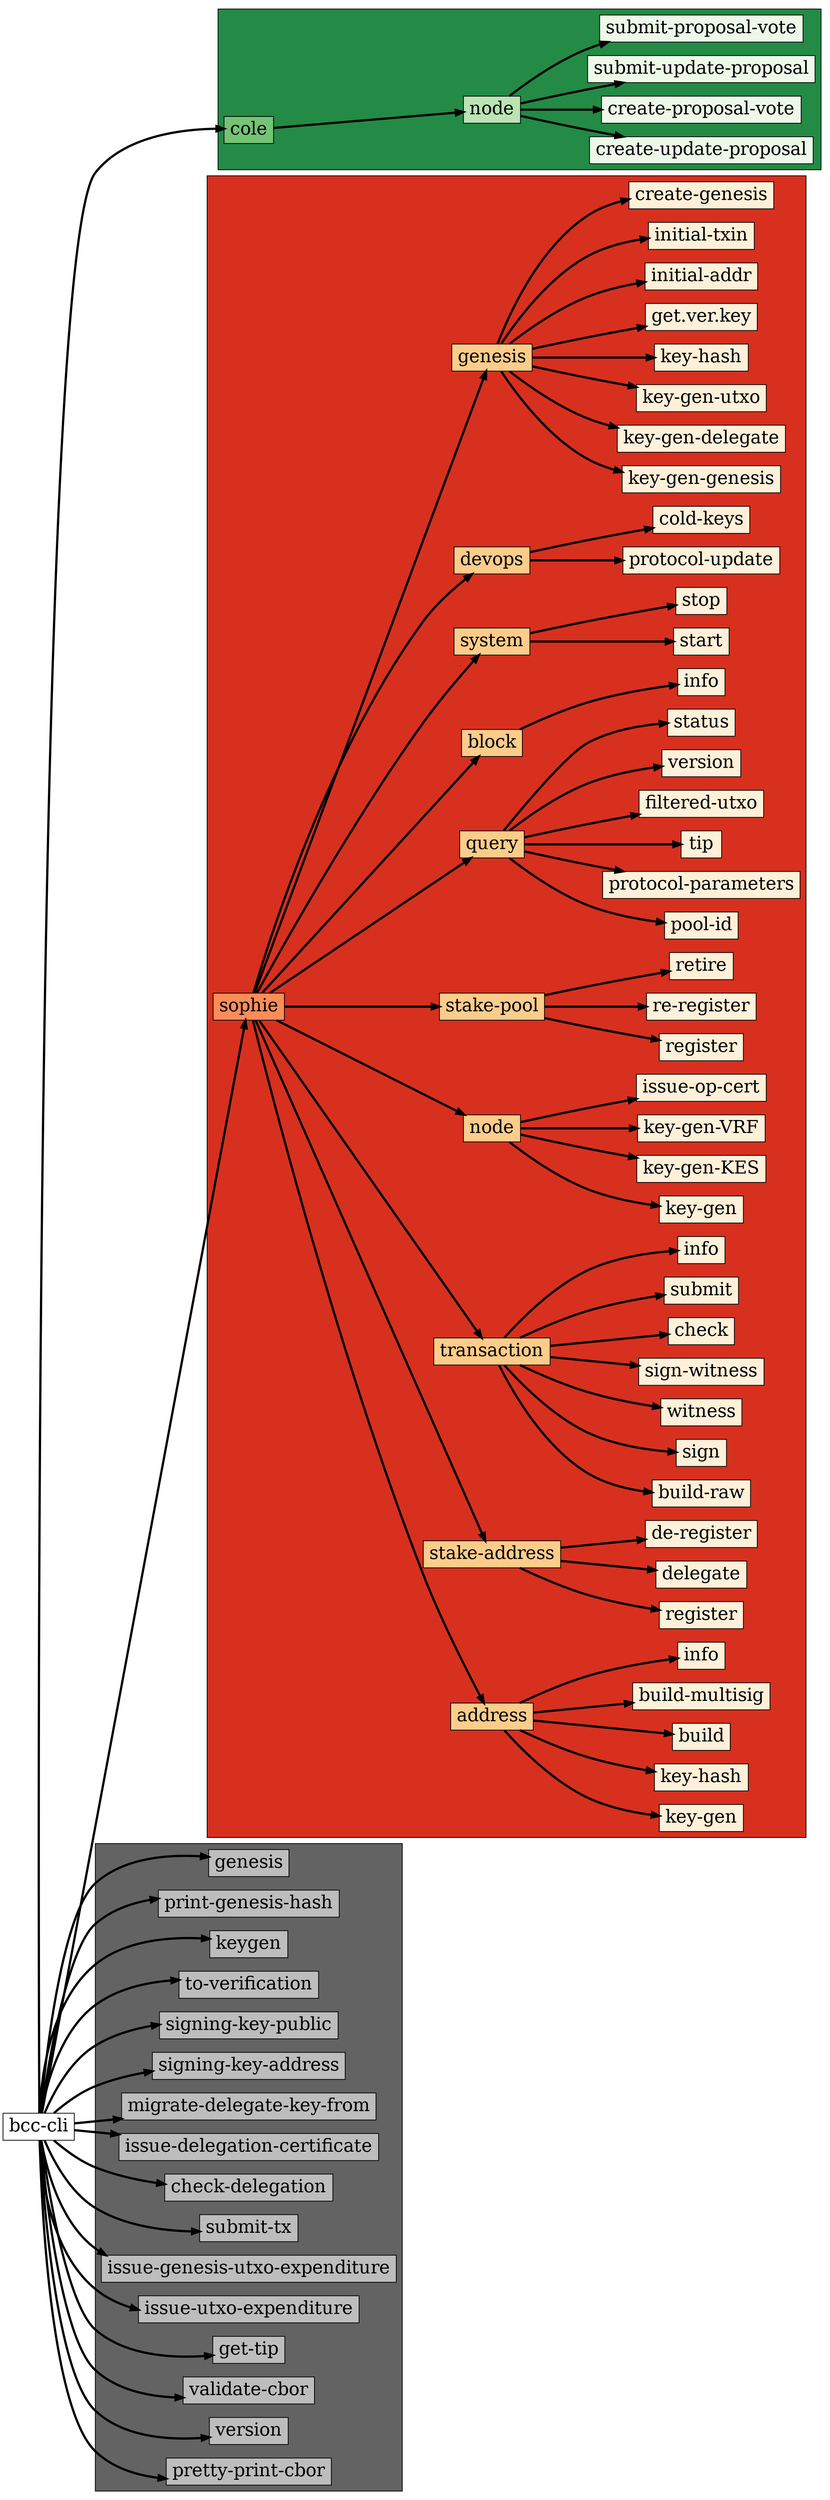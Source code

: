 digraph G {

    rankdir = LR;

    node [shape = rectangle, style = filled, color = black, fillcolor = white, fontsize = 24];
    edge [penwidth = 3];

    cli     [label = "bcc-cli"];

    subgraph cluster_cole {

        style = filled;
        fillcolor = "/greens4/4";
        node [fillcolor = "/greens4/1"];

        cole   [label = "cole", fillcolor = "/greens4/3"];

        bnode   [label = "node", fillcolor = "/greens4/2"];

        bncup   [label = "create-update-proposal"]
        bncpv   [label = "create-proposal-vote"]
        bnsup   [label = "submit-update-proposal"]
        bnspv   [label = "submit-proposal-vote"]
    }

    subgraph cluster_sophie {

        style = filled;
        fillcolor = "/orrd4/4";
        node [fillcolor = "/orrd4/1"];

        sophie [label = "sophie", fillcolor = "/orrd4/3"];

        shaddr  [label = "address", fillcolor = "/orrd4/2"]
        shsaddr [label = "stake-address", fillcolor = "/orrd4/2"]
        shtx    [label = "transaction", fillcolor = "/orrd4/2"]
        shnode  [label = "node", fillcolor = "/orrd4/2"]
        shsp    [label = "stake-pool", fillcolor = "/orrd4/2"]
        shq     [label = "query", fillcolor = "/orrd4/2"]
        shblock [label = "block", fillcolor = "/orrd4/2"]
        shsys   [label = "system", fillcolor = "/orrd4/2"]
        shdo    [label = "devops", fillcolor = "/orrd4/2"]
        shg     [label = "genesis", fillcolor = "/orrd4/2"]

        adkg    [label = "key-gen"]
        adkh    [label = "key-hash"]
        adb     [label = "build"]
        adbms   [label = "build-multisig"]
        adi     [label = "info"]

        sadr    [label = "register"]
        sadd    [label = "delegate"]
        saddr   [label = "de-register"]

        txbr    [label = "build-raw"]
        txs     [label = "sign"]
        txw     [label = "witness"]
        txsw    [label = "sign-witness"]
        txc     [label = "check"]
        txsub   [label = "submit"]
        txi     [label = "info"]

        nodkg   [label = "key-gen"]
        nodkgk  [label = "key-gen-KES"]
        nodkgv  [label = "key-gen-VRF"]
        nodioc  [label = "issue-op-cert"]

        shspreg [label = "register"]
        shsprr  [label = "re-register"]
        shspret [label = "retire"]

        qpid    [label = "pool-id"]
        qpp     [label = "protocol-parameters"]
        qtip    [label = "tip"]
        qfu     [label = "filtered-utxo"]
        qv      [label = "version"]
        qs      [label = "status"]
    
        shbi    [label = "info"]

        sysstrt [label = "start"]
        sysstop [label = "stop"]

        dopu    [label = "protocol-update"]
        dock    [label = "cold-keys"]

        shgkgg  [label = "key-gen-genesis"];
        shgkgd  [label = "key-gen-delegate"];
        shgkgu  [label = "key-gen-utxo"];
        shgkh   [label = "key-hash"];
        shggvk  [label = "get.ver.key"];
        shgia   [label = "initial-addr"];
        shgitxi [label = "initial-txin"];
        shgcg   [label = "create-genesis"];
    }

    subgraph cluster_other {

        style = filled
        fillcolor = "/greys3/3";
        node [fillcolor = "/greys3/2"];

        genesis [label = "genesis"];
        pgh     [label = "print-genesis-hash"];
        kg      [label = "keygen"];
        tv      [label = "to-verification"];
        skp     [label = "signing-key-public"];
        ska     [label = "signing-key-address"];
        mdkf    [label = "migrate-delegate-key-from"];
        idc     [label = "issue-delegation-certificate"];
        cd      [label = "check-delegation"];
        stx     [label = "submit-tx"];
        igue    [label = "issue-genesis-utxo-expenditure"];
        iue     [label = "issue-utxo-expenditure"];
        gt      [label = "get-tip"];
        vcbor   [label = "validate-cbor"];
        version [label = "version"];
        ppcbor  [label = "pretty-print-cbor"];
    }

    cli -> cole;
    cli -> genesis;
    cli -> pgh;
    cli -> kg;
    cli -> tv;
    cli -> skp;
    cli -> ska;
    cli -> mdkf;
    cli -> idc;
    cli -> cd;
    cli -> stx;
    cli -> igue;
    cli -> iue;
    cli -> gt;
    cli -> vcbor;
    cli -> version;
    cli -> ppcbor;
    cli -> sophie;

    cole -> bnode;

    bnode -> bncup;
    bnode -> bncpv;
    bnode -> bnsup;
    bnode -> bnspv;

    sophie -> shaddr;
    sophie -> shsaddr;
    sophie -> shtx;
    sophie -> shnode;
    sophie -> shsp;
    sophie -> shq;
    sophie -> shblock;
    sophie -> shsys;
    sophie -> shdo;
    sophie -> shg;

    shaddr -> adkg;
    shaddr -> adkh;
    shaddr -> adb;
    shaddr -> adbms;
    shaddr -> adi;

    shsaddr -> sadr;
    shsaddr -> sadd;
    shsaddr -> saddr;

    shtx -> txbr;
    shtx -> txs;
    shtx -> txw;
    shtx -> txsw;
    shtx -> txc;
    shtx -> txsub;
    shtx -> txi;

    shnode -> nodkg;
    shnode -> nodkgk;
    shnode -> nodkgv;
    shnode -> nodioc;

    shsp -> shspreg;
    shsp -> shsprr;
    shsp -> shspret;

    shq -> qpid;
    shq -> qpp;
    shq -> qtip;
    shq -> qfu;
    shq -> qv;
    shq -> qs;

    shblock -> shbi;

    shsys -> sysstrt;
    shsys -> sysstop;

    shdo -> dopu;
    shdo -> dock;

    shg -> shgkgg;
    shg -> shgkgd;
    shg -> shgkgu;
    shg -> shgkh;
    shg -> shggvk;
    shg -> shgia;
    shg -> shgitxi;
    shg -> shgcg;
}
